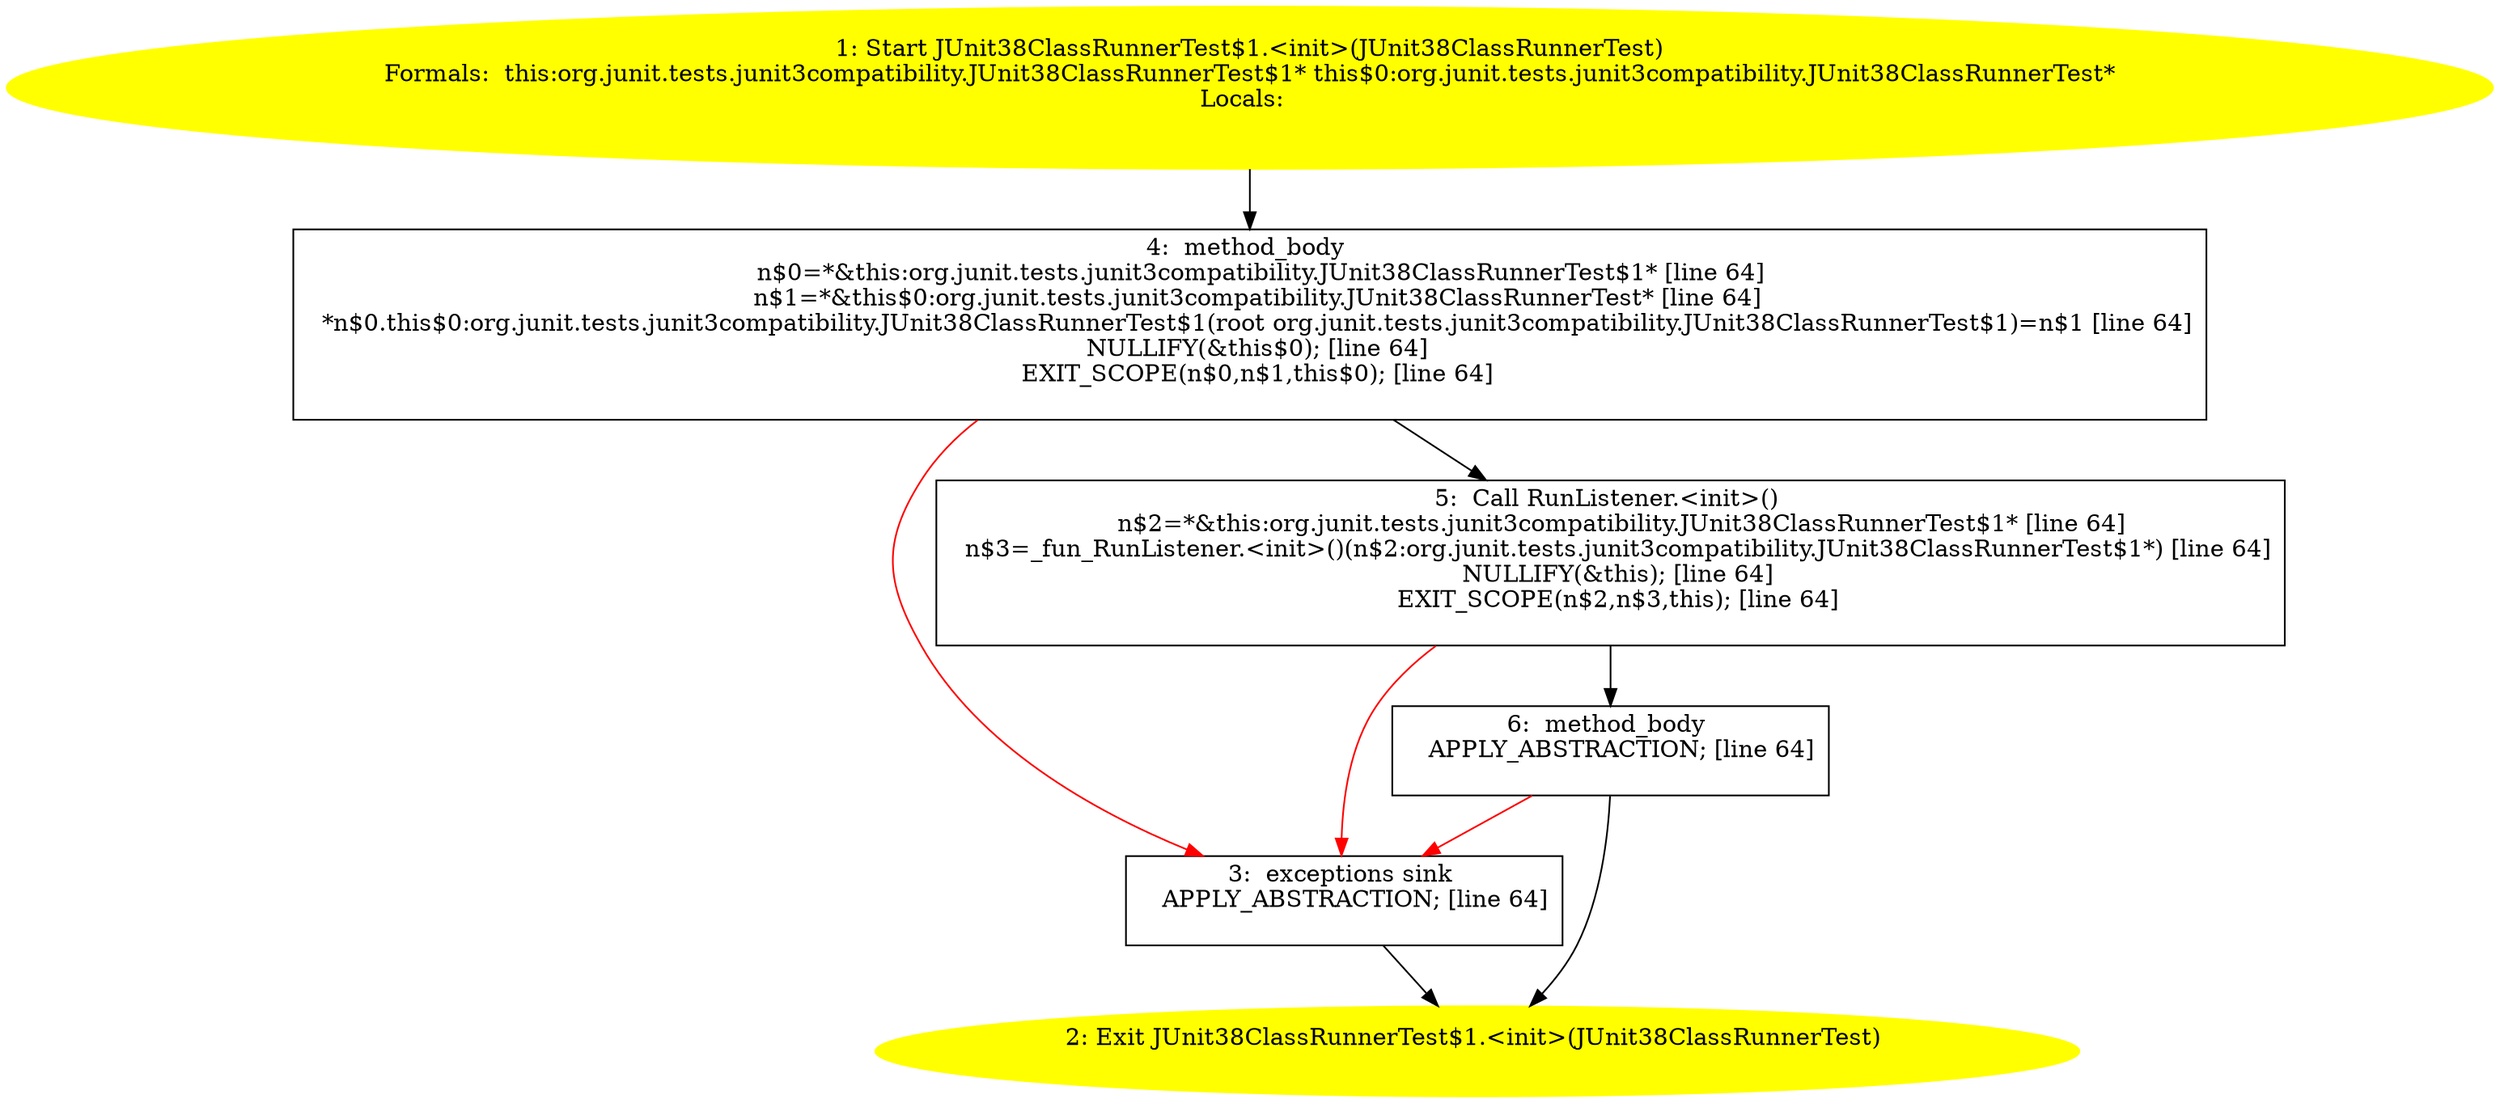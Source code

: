 /* @generated */
digraph cfg {
"org.junit.tests.junit3compatibility.JUnit38ClassRunnerTest$1.<init>(org.junit.tests.junit3compatibil.13f8b0a69c01439e6e5e490ab313dbac_1" [label="1: Start JUnit38ClassRunnerTest$1.<init>(JUnit38ClassRunnerTest)\nFormals:  this:org.junit.tests.junit3compatibility.JUnit38ClassRunnerTest$1* this$0:org.junit.tests.junit3compatibility.JUnit38ClassRunnerTest*\nLocals:  \n  " color=yellow style=filled]
	

	 "org.junit.tests.junit3compatibility.JUnit38ClassRunnerTest$1.<init>(org.junit.tests.junit3compatibil.13f8b0a69c01439e6e5e490ab313dbac_1" -> "org.junit.tests.junit3compatibility.JUnit38ClassRunnerTest$1.<init>(org.junit.tests.junit3compatibil.13f8b0a69c01439e6e5e490ab313dbac_4" ;
"org.junit.tests.junit3compatibility.JUnit38ClassRunnerTest$1.<init>(org.junit.tests.junit3compatibil.13f8b0a69c01439e6e5e490ab313dbac_2" [label="2: Exit JUnit38ClassRunnerTest$1.<init>(JUnit38ClassRunnerTest) \n  " color=yellow style=filled]
	

"org.junit.tests.junit3compatibility.JUnit38ClassRunnerTest$1.<init>(org.junit.tests.junit3compatibil.13f8b0a69c01439e6e5e490ab313dbac_3" [label="3:  exceptions sink \n   APPLY_ABSTRACTION; [line 64]\n " shape="box"]
	

	 "org.junit.tests.junit3compatibility.JUnit38ClassRunnerTest$1.<init>(org.junit.tests.junit3compatibil.13f8b0a69c01439e6e5e490ab313dbac_3" -> "org.junit.tests.junit3compatibility.JUnit38ClassRunnerTest$1.<init>(org.junit.tests.junit3compatibil.13f8b0a69c01439e6e5e490ab313dbac_2" ;
"org.junit.tests.junit3compatibility.JUnit38ClassRunnerTest$1.<init>(org.junit.tests.junit3compatibil.13f8b0a69c01439e6e5e490ab313dbac_4" [label="4:  method_body \n   n$0=*&this:org.junit.tests.junit3compatibility.JUnit38ClassRunnerTest$1* [line 64]\n  n$1=*&this$0:org.junit.tests.junit3compatibility.JUnit38ClassRunnerTest* [line 64]\n  *n$0.this$0:org.junit.tests.junit3compatibility.JUnit38ClassRunnerTest$1(root org.junit.tests.junit3compatibility.JUnit38ClassRunnerTest$1)=n$1 [line 64]\n  NULLIFY(&this$0); [line 64]\n  EXIT_SCOPE(n$0,n$1,this$0); [line 64]\n " shape="box"]
	

	 "org.junit.tests.junit3compatibility.JUnit38ClassRunnerTest$1.<init>(org.junit.tests.junit3compatibil.13f8b0a69c01439e6e5e490ab313dbac_4" -> "org.junit.tests.junit3compatibility.JUnit38ClassRunnerTest$1.<init>(org.junit.tests.junit3compatibil.13f8b0a69c01439e6e5e490ab313dbac_5" ;
	 "org.junit.tests.junit3compatibility.JUnit38ClassRunnerTest$1.<init>(org.junit.tests.junit3compatibil.13f8b0a69c01439e6e5e490ab313dbac_4" -> "org.junit.tests.junit3compatibility.JUnit38ClassRunnerTest$1.<init>(org.junit.tests.junit3compatibil.13f8b0a69c01439e6e5e490ab313dbac_3" [color="red" ];
"org.junit.tests.junit3compatibility.JUnit38ClassRunnerTest$1.<init>(org.junit.tests.junit3compatibil.13f8b0a69c01439e6e5e490ab313dbac_5" [label="5:  Call RunListener.<init>() \n   n$2=*&this:org.junit.tests.junit3compatibility.JUnit38ClassRunnerTest$1* [line 64]\n  n$3=_fun_RunListener.<init>()(n$2:org.junit.tests.junit3compatibility.JUnit38ClassRunnerTest$1*) [line 64]\n  NULLIFY(&this); [line 64]\n  EXIT_SCOPE(n$2,n$3,this); [line 64]\n " shape="box"]
	

	 "org.junit.tests.junit3compatibility.JUnit38ClassRunnerTest$1.<init>(org.junit.tests.junit3compatibil.13f8b0a69c01439e6e5e490ab313dbac_5" -> "org.junit.tests.junit3compatibility.JUnit38ClassRunnerTest$1.<init>(org.junit.tests.junit3compatibil.13f8b0a69c01439e6e5e490ab313dbac_6" ;
	 "org.junit.tests.junit3compatibility.JUnit38ClassRunnerTest$1.<init>(org.junit.tests.junit3compatibil.13f8b0a69c01439e6e5e490ab313dbac_5" -> "org.junit.tests.junit3compatibility.JUnit38ClassRunnerTest$1.<init>(org.junit.tests.junit3compatibil.13f8b0a69c01439e6e5e490ab313dbac_3" [color="red" ];
"org.junit.tests.junit3compatibility.JUnit38ClassRunnerTest$1.<init>(org.junit.tests.junit3compatibil.13f8b0a69c01439e6e5e490ab313dbac_6" [label="6:  method_body \n   APPLY_ABSTRACTION; [line 64]\n " shape="box"]
	

	 "org.junit.tests.junit3compatibility.JUnit38ClassRunnerTest$1.<init>(org.junit.tests.junit3compatibil.13f8b0a69c01439e6e5e490ab313dbac_6" -> "org.junit.tests.junit3compatibility.JUnit38ClassRunnerTest$1.<init>(org.junit.tests.junit3compatibil.13f8b0a69c01439e6e5e490ab313dbac_2" ;
	 "org.junit.tests.junit3compatibility.JUnit38ClassRunnerTest$1.<init>(org.junit.tests.junit3compatibil.13f8b0a69c01439e6e5e490ab313dbac_6" -> "org.junit.tests.junit3compatibility.JUnit38ClassRunnerTest$1.<init>(org.junit.tests.junit3compatibil.13f8b0a69c01439e6e5e490ab313dbac_3" [color="red" ];
}
